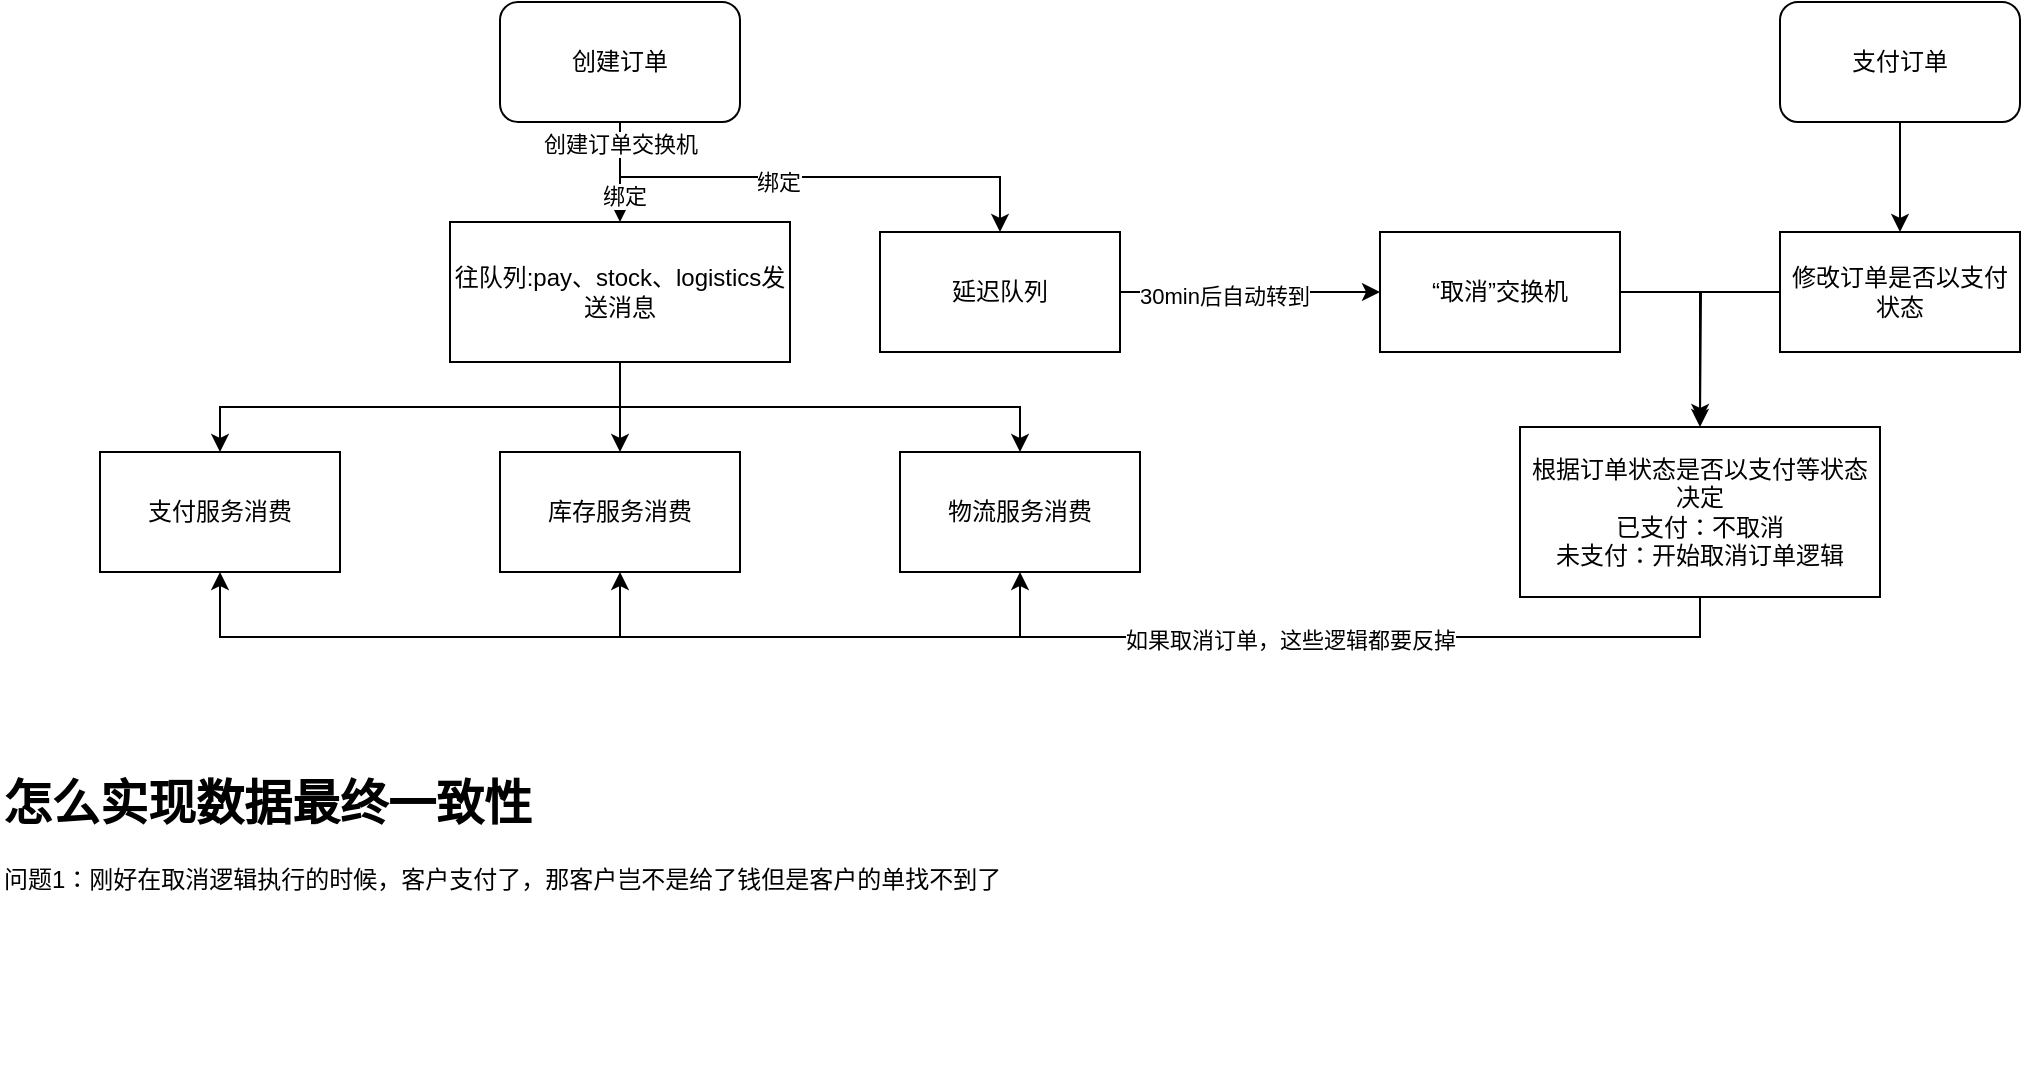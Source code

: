 <mxfile version="26.2.14">
  <diagram name="第 1 页" id="iFTytl6uKdS_-YQdWqbp">
    <mxGraphModel dx="1146" dy="669" grid="1" gridSize="10" guides="1" tooltips="1" connect="1" arrows="1" fold="1" page="1" pageScale="1" pageWidth="3300" pageHeight="4681" math="0" shadow="0">
      <root>
        <mxCell id="0" />
        <mxCell id="1" parent="0" />
        <mxCell id="YdQ3DIITMf_mQ7HVQbmI-4" style="edgeStyle=orthogonalEdgeStyle;rounded=0;orthogonalLoop=1;jettySize=auto;html=1;exitX=0.5;exitY=1;exitDx=0;exitDy=0;" parent="1" source="YdQ3DIITMf_mQ7HVQbmI-1" target="YdQ3DIITMf_mQ7HVQbmI-3" edge="1">
          <mxGeometry relative="1" as="geometry" />
        </mxCell>
        <mxCell id="wtpxiTihWD4_3fa8npJH-4" value="绑定" style="edgeLabel;html=1;align=center;verticalAlign=middle;resizable=0;points=[];" vertex="1" connectable="0" parent="YdQ3DIITMf_mQ7HVQbmI-4">
          <mxGeometry x="0.48" y="2" relative="1" as="geometry">
            <mxPoint as="offset" />
          </mxGeometry>
        </mxCell>
        <mxCell id="YdQ3DIITMf_mQ7HVQbmI-13" style="edgeStyle=orthogonalEdgeStyle;rounded=0;orthogonalLoop=1;jettySize=auto;html=1;exitX=0.5;exitY=1;exitDx=0;exitDy=0;" parent="1" source="YdQ3DIITMf_mQ7HVQbmI-1" target="YdQ3DIITMf_mQ7HVQbmI-12" edge="1">
          <mxGeometry relative="1" as="geometry" />
        </mxCell>
        <mxCell id="wtpxiTihWD4_3fa8npJH-2" value="创建订单交换机" style="edgeLabel;html=1;align=center;verticalAlign=middle;resizable=0;points=[];" vertex="1" connectable="0" parent="YdQ3DIITMf_mQ7HVQbmI-13">
          <mxGeometry x="-0.91" relative="1" as="geometry">
            <mxPoint as="offset" />
          </mxGeometry>
        </mxCell>
        <mxCell id="wtpxiTihWD4_3fa8npJH-3" value="绑定" style="edgeLabel;html=1;align=center;verticalAlign=middle;resizable=0;points=[];" vertex="1" connectable="0" parent="YdQ3DIITMf_mQ7HVQbmI-13">
          <mxGeometry x="-0.131" y="-1" relative="1" as="geometry">
            <mxPoint y="1" as="offset" />
          </mxGeometry>
        </mxCell>
        <mxCell id="YdQ3DIITMf_mQ7HVQbmI-1" value="创建订单" style="rounded=1;whiteSpace=wrap;html=1;" parent="1" vertex="1">
          <mxGeometry x="350" y="300" width="120" height="60" as="geometry" />
        </mxCell>
        <mxCell id="YdQ3DIITMf_mQ7HVQbmI-9" style="edgeStyle=orthogonalEdgeStyle;rounded=0;orthogonalLoop=1;jettySize=auto;html=1;exitX=0.5;exitY=1;exitDx=0;exitDy=0;entryX=0.5;entryY=0;entryDx=0;entryDy=0;" parent="1" source="YdQ3DIITMf_mQ7HVQbmI-3" target="YdQ3DIITMf_mQ7HVQbmI-7" edge="1">
          <mxGeometry relative="1" as="geometry" />
        </mxCell>
        <mxCell id="YdQ3DIITMf_mQ7HVQbmI-10" style="edgeStyle=orthogonalEdgeStyle;rounded=0;orthogonalLoop=1;jettySize=auto;html=1;exitX=0.5;exitY=1;exitDx=0;exitDy=0;entryX=0.5;entryY=0;entryDx=0;entryDy=0;" parent="1" source="YdQ3DIITMf_mQ7HVQbmI-3" target="YdQ3DIITMf_mQ7HVQbmI-6" edge="1">
          <mxGeometry relative="1" as="geometry" />
        </mxCell>
        <mxCell id="YdQ3DIITMf_mQ7HVQbmI-11" style="edgeStyle=orthogonalEdgeStyle;rounded=0;orthogonalLoop=1;jettySize=auto;html=1;exitX=0.5;exitY=1;exitDx=0;exitDy=0;" parent="1" source="YdQ3DIITMf_mQ7HVQbmI-3" target="YdQ3DIITMf_mQ7HVQbmI-8" edge="1">
          <mxGeometry relative="1" as="geometry" />
        </mxCell>
        <mxCell id="YdQ3DIITMf_mQ7HVQbmI-3" value="往队列:pay、stock、logistics发送消息" style="rounded=0;whiteSpace=wrap;html=1;" parent="1" vertex="1">
          <mxGeometry x="325" y="410" width="170" height="70" as="geometry" />
        </mxCell>
        <mxCell id="YdQ3DIITMf_mQ7HVQbmI-6" value="支付服务消费" style="rounded=0;whiteSpace=wrap;html=1;" parent="1" vertex="1">
          <mxGeometry x="150" y="525" width="120" height="60" as="geometry" />
        </mxCell>
        <mxCell id="YdQ3DIITMf_mQ7HVQbmI-7" value="库存服务消费" style="rounded=0;whiteSpace=wrap;html=1;" parent="1" vertex="1">
          <mxGeometry x="350" y="525" width="120" height="60" as="geometry" />
        </mxCell>
        <mxCell id="YdQ3DIITMf_mQ7HVQbmI-8" value="物流服务消费" style="rounded=0;whiteSpace=wrap;html=1;" parent="1" vertex="1">
          <mxGeometry x="550" y="525" width="120" height="60" as="geometry" />
        </mxCell>
        <mxCell id="YdQ3DIITMf_mQ7HVQbmI-16" style="edgeStyle=orthogonalEdgeStyle;rounded=0;orthogonalLoop=1;jettySize=auto;html=1;exitX=1;exitY=0.5;exitDx=0;exitDy=0;" parent="1" source="YdQ3DIITMf_mQ7HVQbmI-12" target="YdQ3DIITMf_mQ7HVQbmI-15" edge="1">
          <mxGeometry relative="1" as="geometry" />
        </mxCell>
        <mxCell id="YdQ3DIITMf_mQ7HVQbmI-17" value="30min后自动转到" style="edgeLabel;html=1;align=center;verticalAlign=middle;resizable=0;points=[];" parent="YdQ3DIITMf_mQ7HVQbmI-16" vertex="1" connectable="0">
          <mxGeometry x="-0.2" y="-2" relative="1" as="geometry">
            <mxPoint as="offset" />
          </mxGeometry>
        </mxCell>
        <mxCell id="YdQ3DIITMf_mQ7HVQbmI-12" value="延迟队列" style="rounded=0;whiteSpace=wrap;html=1;" parent="1" vertex="1">
          <mxGeometry x="540" y="415" width="120" height="60" as="geometry" />
        </mxCell>
        <mxCell id="YdQ3DIITMf_mQ7HVQbmI-19" style="edgeStyle=orthogonalEdgeStyle;rounded=0;orthogonalLoop=1;jettySize=auto;html=1;entryX=0.5;entryY=0;entryDx=0;entryDy=0;" parent="1" source="YdQ3DIITMf_mQ7HVQbmI-14" target="YdQ3DIITMf_mQ7HVQbmI-18" edge="1">
          <mxGeometry relative="1" as="geometry" />
        </mxCell>
        <mxCell id="YdQ3DIITMf_mQ7HVQbmI-14" value="支付订单" style="rounded=1;whiteSpace=wrap;html=1;" parent="1" vertex="1">
          <mxGeometry x="990" y="300" width="120" height="60" as="geometry" />
        </mxCell>
        <mxCell id="YdQ3DIITMf_mQ7HVQbmI-21" style="edgeStyle=orthogonalEdgeStyle;rounded=0;orthogonalLoop=1;jettySize=auto;html=1;exitX=1;exitY=0.5;exitDx=0;exitDy=0;" parent="1" source="YdQ3DIITMf_mQ7HVQbmI-15" target="YdQ3DIITMf_mQ7HVQbmI-20" edge="1">
          <mxGeometry relative="1" as="geometry" />
        </mxCell>
        <mxCell id="YdQ3DIITMf_mQ7HVQbmI-15" value="“取消”交换机" style="rounded=0;whiteSpace=wrap;html=1;" parent="1" vertex="1">
          <mxGeometry x="790" y="415" width="120" height="60" as="geometry" />
        </mxCell>
        <mxCell id="YdQ3DIITMf_mQ7HVQbmI-22" style="edgeStyle=orthogonalEdgeStyle;rounded=0;orthogonalLoop=1;jettySize=auto;html=1;exitX=0;exitY=0.5;exitDx=0;exitDy=0;" parent="1" source="YdQ3DIITMf_mQ7HVQbmI-18" edge="1">
          <mxGeometry relative="1" as="geometry">
            <mxPoint x="950" y="510" as="targetPoint" />
          </mxGeometry>
        </mxCell>
        <mxCell id="YdQ3DIITMf_mQ7HVQbmI-18" value="修改订单是否以支付状态" style="rounded=0;whiteSpace=wrap;html=1;" parent="1" vertex="1">
          <mxGeometry x="990" y="415" width="120" height="60" as="geometry" />
        </mxCell>
        <mxCell id="YdQ3DIITMf_mQ7HVQbmI-23" style="edgeStyle=orthogonalEdgeStyle;rounded=0;orthogonalLoop=1;jettySize=auto;html=1;exitX=0.5;exitY=1;exitDx=0;exitDy=0;entryX=0.5;entryY=1;entryDx=0;entryDy=0;" parent="1" source="YdQ3DIITMf_mQ7HVQbmI-20" target="YdQ3DIITMf_mQ7HVQbmI-8" edge="1">
          <mxGeometry relative="1" as="geometry" />
        </mxCell>
        <mxCell id="YdQ3DIITMf_mQ7HVQbmI-24" style="edgeStyle=orthogonalEdgeStyle;rounded=0;orthogonalLoop=1;jettySize=auto;html=1;exitX=0.5;exitY=1;exitDx=0;exitDy=0;entryX=0.5;entryY=1;entryDx=0;entryDy=0;" parent="1" source="YdQ3DIITMf_mQ7HVQbmI-20" target="YdQ3DIITMf_mQ7HVQbmI-7" edge="1">
          <mxGeometry relative="1" as="geometry" />
        </mxCell>
        <mxCell id="YdQ3DIITMf_mQ7HVQbmI-25" style="edgeStyle=orthogonalEdgeStyle;rounded=0;orthogonalLoop=1;jettySize=auto;html=1;exitX=0.5;exitY=1;exitDx=0;exitDy=0;entryX=0.5;entryY=1;entryDx=0;entryDy=0;" parent="1" source="YdQ3DIITMf_mQ7HVQbmI-20" target="YdQ3DIITMf_mQ7HVQbmI-6" edge="1">
          <mxGeometry relative="1" as="geometry" />
        </mxCell>
        <mxCell id="YdQ3DIITMf_mQ7HVQbmI-27" value="如果取消订单，这些逻辑都要反掉" style="edgeLabel;html=1;align=center;verticalAlign=middle;resizable=0;points=[];" parent="YdQ3DIITMf_mQ7HVQbmI-25" vertex="1" connectable="0">
          <mxGeometry x="-0.432" y="1" relative="1" as="geometry">
            <mxPoint as="offset" />
          </mxGeometry>
        </mxCell>
        <mxCell id="YdQ3DIITMf_mQ7HVQbmI-20" value="根据订单状态是否以支付等状态决定&lt;br&gt;&lt;div&gt;已支付：不取消&lt;/div&gt;&lt;div&gt;未支付：开始取消订单逻辑&lt;br&gt;&lt;/div&gt;" style="rounded=0;whiteSpace=wrap;html=1;" parent="1" vertex="1">
          <mxGeometry x="860" y="512.5" width="180" height="85" as="geometry" />
        </mxCell>
        <mxCell id="wtpxiTihWD4_3fa8npJH-6" value="&lt;h1 style=&quot;margin-top: 0px;&quot;&gt;怎么实现数据最终一致性&lt;/h1&gt;问题1：刚好在取消逻辑执行的时候，客户支付了，那客户岂不是给了钱但是客户的单找不到了" style="text;html=1;whiteSpace=wrap;overflow=hidden;rounded=0;" vertex="1" parent="1">
          <mxGeometry x="100" y="680" width="560" height="150" as="geometry" />
        </mxCell>
      </root>
    </mxGraphModel>
  </diagram>
</mxfile>
